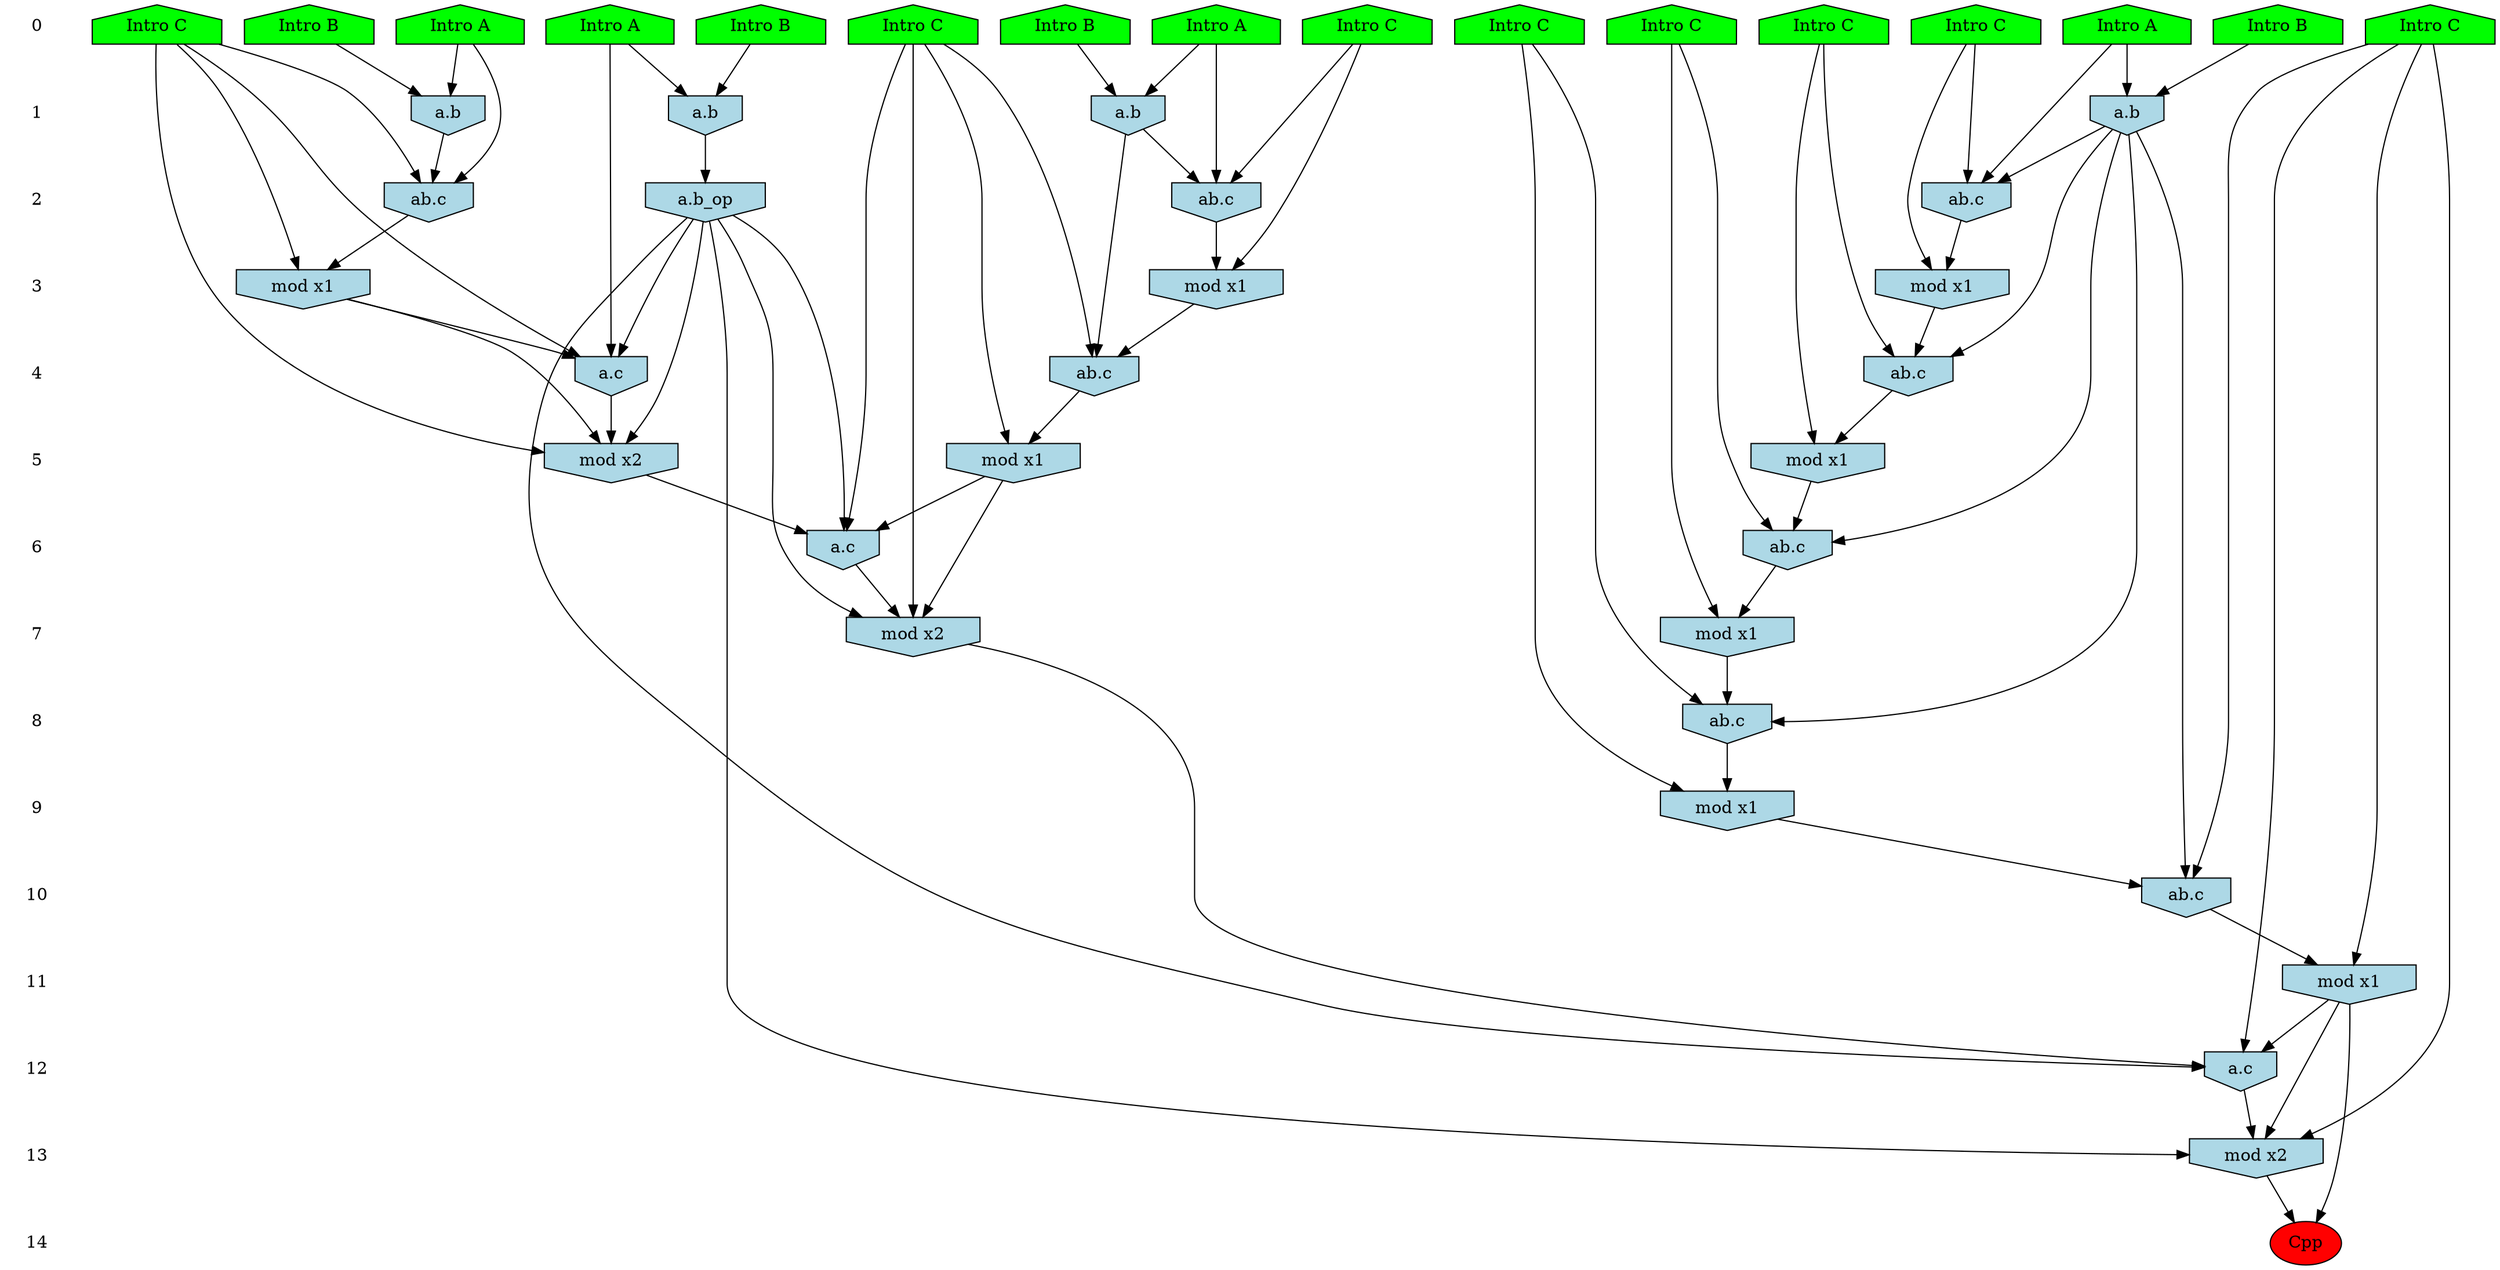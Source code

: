 /* Compression of 1 causal flows obtained in average at 1.252097E+01 t.u */
/* Compressed causal flows were: [1880] */
digraph G{
 ranksep=.5 ; 
{ rank = same ; "0" [shape=plaintext] ; node_1 [label ="Intro A", shape=house, style=filled, fillcolor=green] ;
node_2 [label ="Intro A", shape=house, style=filled, fillcolor=green] ;
node_3 [label ="Intro B", shape=house, style=filled, fillcolor=green] ;
node_4 [label ="Intro A", shape=house, style=filled, fillcolor=green] ;
node_5 [label ="Intro B", shape=house, style=filled, fillcolor=green] ;
node_6 [label ="Intro B", shape=house, style=filled, fillcolor=green] ;
node_7 [label ="Intro A", shape=house, style=filled, fillcolor=green] ;
node_8 [label ="Intro B", shape=house, style=filled, fillcolor=green] ;
node_9 [label ="Intro C", shape=house, style=filled, fillcolor=green] ;
node_10 [label ="Intro C", shape=house, style=filled, fillcolor=green] ;
node_11 [label ="Intro C", shape=house, style=filled, fillcolor=green] ;
node_12 [label ="Intro C", shape=house, style=filled, fillcolor=green] ;
node_13 [label ="Intro C", shape=house, style=filled, fillcolor=green] ;
node_14 [label ="Intro C", shape=house, style=filled, fillcolor=green] ;
node_15 [label ="Intro C", shape=house, style=filled, fillcolor=green] ;
node_16 [label ="Intro C", shape=house, style=filled, fillcolor=green] ;
}
{ rank = same ; "1" [shape=plaintext] ; node_17 [label="a.b", shape=invhouse, style=filled, fillcolor = lightblue] ;
node_19 [label="a.b", shape=invhouse, style=filled, fillcolor = lightblue] ;
node_23 [label="a.b", shape=invhouse, style=filled, fillcolor = lightblue] ;
node_28 [label="a.b", shape=invhouse, style=filled, fillcolor = lightblue] ;
}
{ rank = same ; "2" [shape=plaintext] ; node_18 [label="ab.c", shape=invhouse, style=filled, fillcolor = lightblue] ;
node_22 [label="ab.c", shape=invhouse, style=filled, fillcolor = lightblue] ;
node_24 [label="a.b_op", shape=invhouse, style=filled, fillcolor = lightblue] ;
node_30 [label="ab.c", shape=invhouse, style=filled, fillcolor = lightblue] ;
}
{ rank = same ; "3" [shape=plaintext] ; node_20 [label="mod x1", shape=invhouse, style=filled, fillcolor = lightblue] ;
node_25 [label="mod x1", shape=invhouse, style=filled, fillcolor = lightblue] ;
node_31 [label="mod x1", shape=invhouse, style=filled, fillcolor = lightblue] ;
}
{ rank = same ; "4" [shape=plaintext] ; node_21 [label="ab.c", shape=invhouse, style=filled, fillcolor = lightblue] ;
node_32 [label="ab.c", shape=invhouse, style=filled, fillcolor = lightblue] ;
node_36 [label="a.c", shape=invhouse, style=filled, fillcolor = lightblue] ;
}
{ rank = same ; "5" [shape=plaintext] ; node_26 [label="mod x1", shape=invhouse, style=filled, fillcolor = lightblue] ;
node_34 [label="mod x1", shape=invhouse, style=filled, fillcolor = lightblue] ;
node_38 [label="mod x2", shape=invhouse, style=filled, fillcolor = lightblue] ;
}
{ rank = same ; "6" [shape=plaintext] ; node_27 [label="ab.c", shape=invhouse, style=filled, fillcolor = lightblue] ;
node_40 [label="a.c", shape=invhouse, style=filled, fillcolor = lightblue] ;
}
{ rank = same ; "7" [shape=plaintext] ; node_29 [label="mod x1", shape=invhouse, style=filled, fillcolor = lightblue] ;
node_41 [label="mod x2", shape=invhouse, style=filled, fillcolor = lightblue] ;
}
{ rank = same ; "8" [shape=plaintext] ; node_33 [label="ab.c", shape=invhouse, style=filled, fillcolor = lightblue] ;
}
{ rank = same ; "9" [shape=plaintext] ; node_35 [label="mod x1", shape=invhouse, style=filled, fillcolor = lightblue] ;
}
{ rank = same ; "10" [shape=plaintext] ; node_37 [label="ab.c", shape=invhouse, style=filled, fillcolor = lightblue] ;
}
{ rank = same ; "11" [shape=plaintext] ; node_39 [label="mod x1", shape=invhouse, style=filled, fillcolor = lightblue] ;
}
{ rank = same ; "12" [shape=plaintext] ; node_42 [label="a.c", shape=invhouse, style=filled, fillcolor = lightblue] ;
}
{ rank = same ; "13" [shape=plaintext] ; node_43 [label="mod x2", shape=invhouse, style=filled, fillcolor = lightblue] ;
}
{ rank = same ; "14" [shape=plaintext] ; node_44 [label ="Cpp", style=filled, fillcolor=red] ;
}
"0" -> "1" [style="invis"]; 
"1" -> "2" [style="invis"]; 
"2" -> "3" [style="invis"]; 
"3" -> "4" [style="invis"]; 
"4" -> "5" [style="invis"]; 
"5" -> "6" [style="invis"]; 
"6" -> "7" [style="invis"]; 
"7" -> "8" [style="invis"]; 
"8" -> "9" [style="invis"]; 
"9" -> "10" [style="invis"]; 
"10" -> "11" [style="invis"]; 
"11" -> "12" [style="invis"]; 
"12" -> "13" [style="invis"]; 
"13" -> "14" [style="invis"]; 
node_4 -> node_17
node_6 -> node_17
node_4 -> node_18
node_11 -> node_18
node_17 -> node_18
node_2 -> node_19
node_3 -> node_19
node_11 -> node_20
node_18 -> node_20
node_16 -> node_21
node_17 -> node_21
node_20 -> node_21
node_2 -> node_22
node_13 -> node_22
node_19 -> node_22
node_1 -> node_23
node_5 -> node_23
node_23 -> node_24
node_13 -> node_25
node_22 -> node_25
node_16 -> node_26
node_21 -> node_26
node_12 -> node_27
node_17 -> node_27
node_26 -> node_27
node_7 -> node_28
node_8 -> node_28
node_12 -> node_29
node_27 -> node_29
node_7 -> node_30
node_9 -> node_30
node_28 -> node_30
node_9 -> node_31
node_30 -> node_31
node_10 -> node_32
node_28 -> node_32
node_31 -> node_32
node_15 -> node_33
node_17 -> node_33
node_29 -> node_33
node_10 -> node_34
node_32 -> node_34
node_15 -> node_35
node_33 -> node_35
node_1 -> node_36
node_13 -> node_36
node_24 -> node_36
node_25 -> node_36
node_14 -> node_37
node_17 -> node_37
node_35 -> node_37
node_13 -> node_38
node_24 -> node_38
node_25 -> node_38
node_36 -> node_38
node_14 -> node_39
node_37 -> node_39
node_10 -> node_40
node_24 -> node_40
node_34 -> node_40
node_38 -> node_40
node_10 -> node_41
node_24 -> node_41
node_34 -> node_41
node_40 -> node_41
node_14 -> node_42
node_24 -> node_42
node_39 -> node_42
node_41 -> node_42
node_14 -> node_43
node_24 -> node_43
node_39 -> node_43
node_42 -> node_43
node_39 -> node_44
node_43 -> node_44
}
/*
 Dot generation time: 0.000183
*/